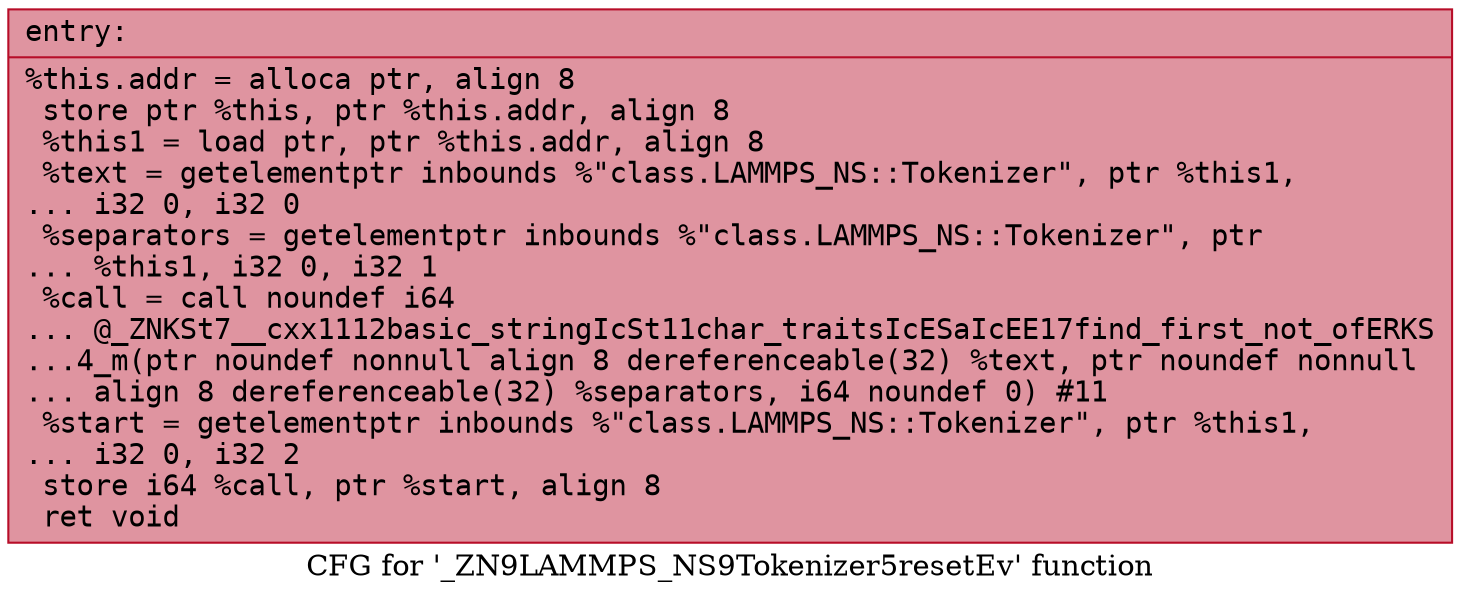 digraph "CFG for '_ZN9LAMMPS_NS9Tokenizer5resetEv' function" {
	label="CFG for '_ZN9LAMMPS_NS9Tokenizer5resetEv' function";

	Node0x55ce20bafdb0 [shape=record,color="#b70d28ff", style=filled, fillcolor="#b70d2870" fontname="Courier",label="{entry:\l|  %this.addr = alloca ptr, align 8\l  store ptr %this, ptr %this.addr, align 8\l  %this1 = load ptr, ptr %this.addr, align 8\l  %text = getelementptr inbounds %\"class.LAMMPS_NS::Tokenizer\", ptr %this1,\l... i32 0, i32 0\l  %separators = getelementptr inbounds %\"class.LAMMPS_NS::Tokenizer\", ptr\l... %this1, i32 0, i32 1\l  %call = call noundef i64\l... @_ZNKSt7__cxx1112basic_stringIcSt11char_traitsIcESaIcEE17find_first_not_ofERKS\l...4_m(ptr noundef nonnull align 8 dereferenceable(32) %text, ptr noundef nonnull\l... align 8 dereferenceable(32) %separators, i64 noundef 0) #11\l  %start = getelementptr inbounds %\"class.LAMMPS_NS::Tokenizer\", ptr %this1,\l... i32 0, i32 2\l  store i64 %call, ptr %start, align 8\l  ret void\l}"];
}
